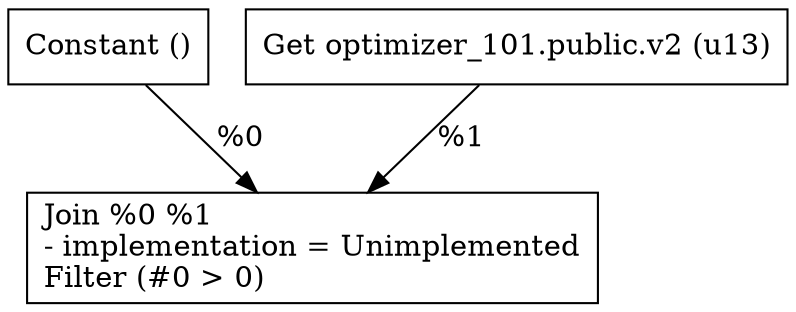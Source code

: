 digraph G {
    node0 [shape = record, label="Constant ()\l"]
    node1 [shape = record, label="Get optimizer_101.public.v2 (u13)\l"]
    node2 [shape = record, label="Join %0 %1\l- implementation = Unimplemented\lFilter (#0 \> 0)\l"]
    node0 -> node2 [label = "%0\l"]
    node1 -> node2 [label = "%1\l"]
}
